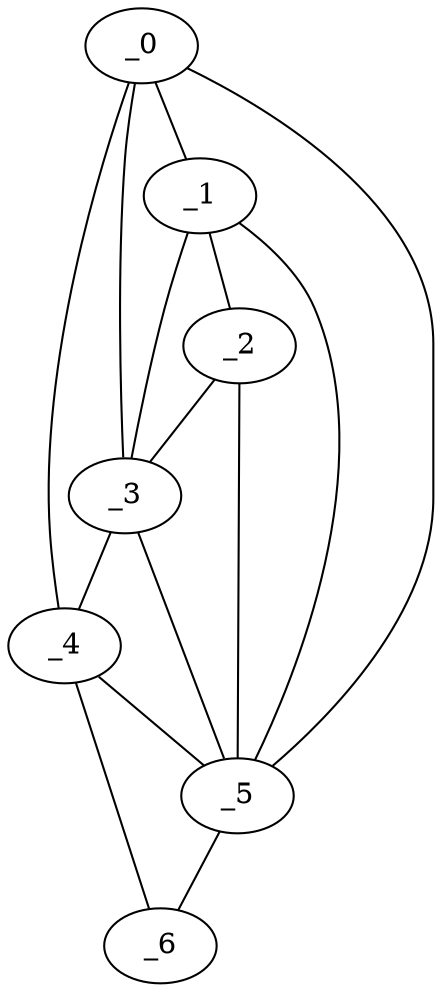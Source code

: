 graph "obj74__240.gxl" {
	_0	 [x=30,
		y=20];
	_1	 [x=48,
		y=26];
	_0 -- _1	 [valence=1];
	_3	 [x=60,
		y=21];
	_0 -- _3	 [valence=2];
	_4	 [x=96,
		y=18];
	_0 -- _4	 [valence=1];
	_5	 [x=102,
		y=51];
	_0 -- _5	 [valence=1];
	_2	 [x=57,
		y=25];
	_1 -- _2	 [valence=2];
	_1 -- _3	 [valence=2];
	_1 -- _5	 [valence=1];
	_2 -- _3	 [valence=1];
	_2 -- _5	 [valence=2];
	_3 -- _4	 [valence=2];
	_3 -- _5	 [valence=2];
	_4 -- _5	 [valence=2];
	_6	 [x=106,
		y=22];
	_4 -- _6	 [valence=1];
	_5 -- _6	 [valence=1];
}
